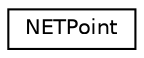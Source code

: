 digraph "Graphical Class Hierarchy"
{
  edge [fontname="Helvetica",fontsize="10",labelfontname="Helvetica",labelfontsize="10"];
  node [fontname="Helvetica",fontsize="10",shape=record];
  rankdir="LR";
  Node0 [label="NETPoint",height=0.2,width=0.4,color="black", fillcolor="white", style="filled",URL="$structNETPoint.html",tooltip="Simple point class for NET classes. "];
}
